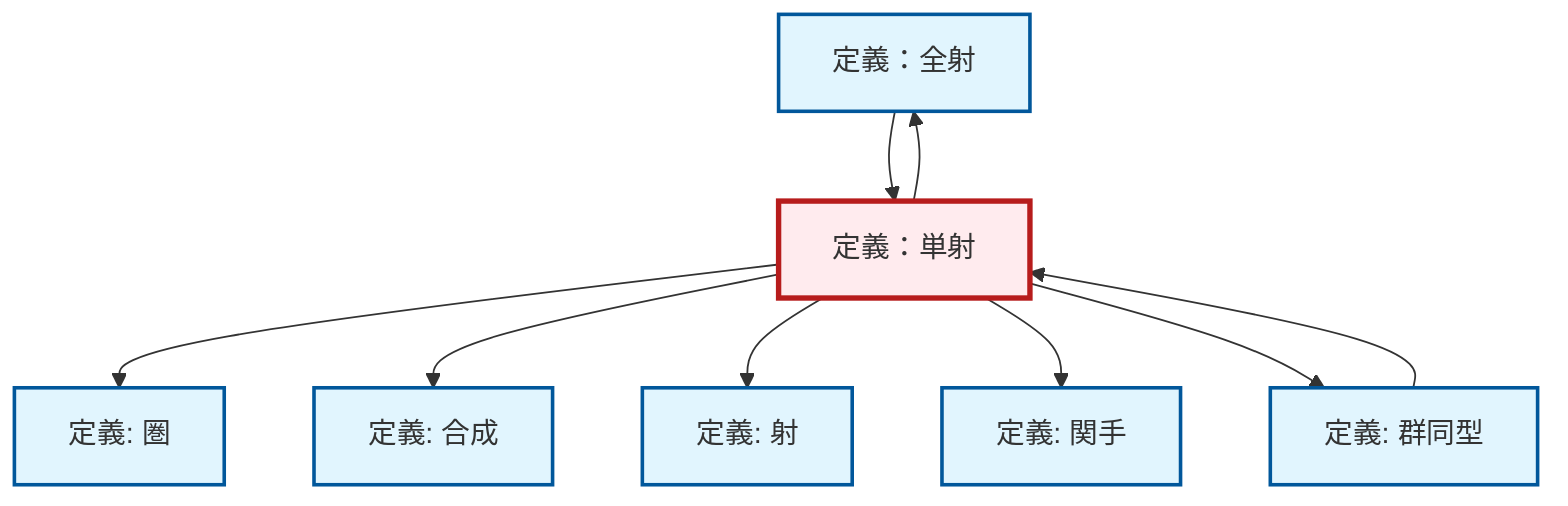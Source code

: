 graph TD
    classDef definition fill:#e1f5fe,stroke:#01579b,stroke-width:2px
    classDef theorem fill:#f3e5f5,stroke:#4a148c,stroke-width:2px
    classDef axiom fill:#fff3e0,stroke:#e65100,stroke-width:2px
    classDef example fill:#e8f5e9,stroke:#1b5e20,stroke-width:2px
    classDef current fill:#ffebee,stroke:#b71c1c,stroke-width:3px
    def-morphism["定義: 射"]:::definition
    def-composition["定義: 合成"]:::definition
    def-epimorphism["定義：全射"]:::definition
    def-isomorphism["定義: 群同型"]:::definition
    def-monomorphism["定義：単射"]:::definition
    def-functor["定義: 関手"]:::definition
    def-category["定義: 圏"]:::definition
    def-monomorphism --> def-category
    def-isomorphism --> def-monomorphism
    def-monomorphism --> def-composition
    def-monomorphism --> def-morphism
    def-epimorphism --> def-monomorphism
    def-monomorphism --> def-functor
    def-monomorphism --> def-isomorphism
    def-monomorphism --> def-epimorphism
    class def-monomorphism current